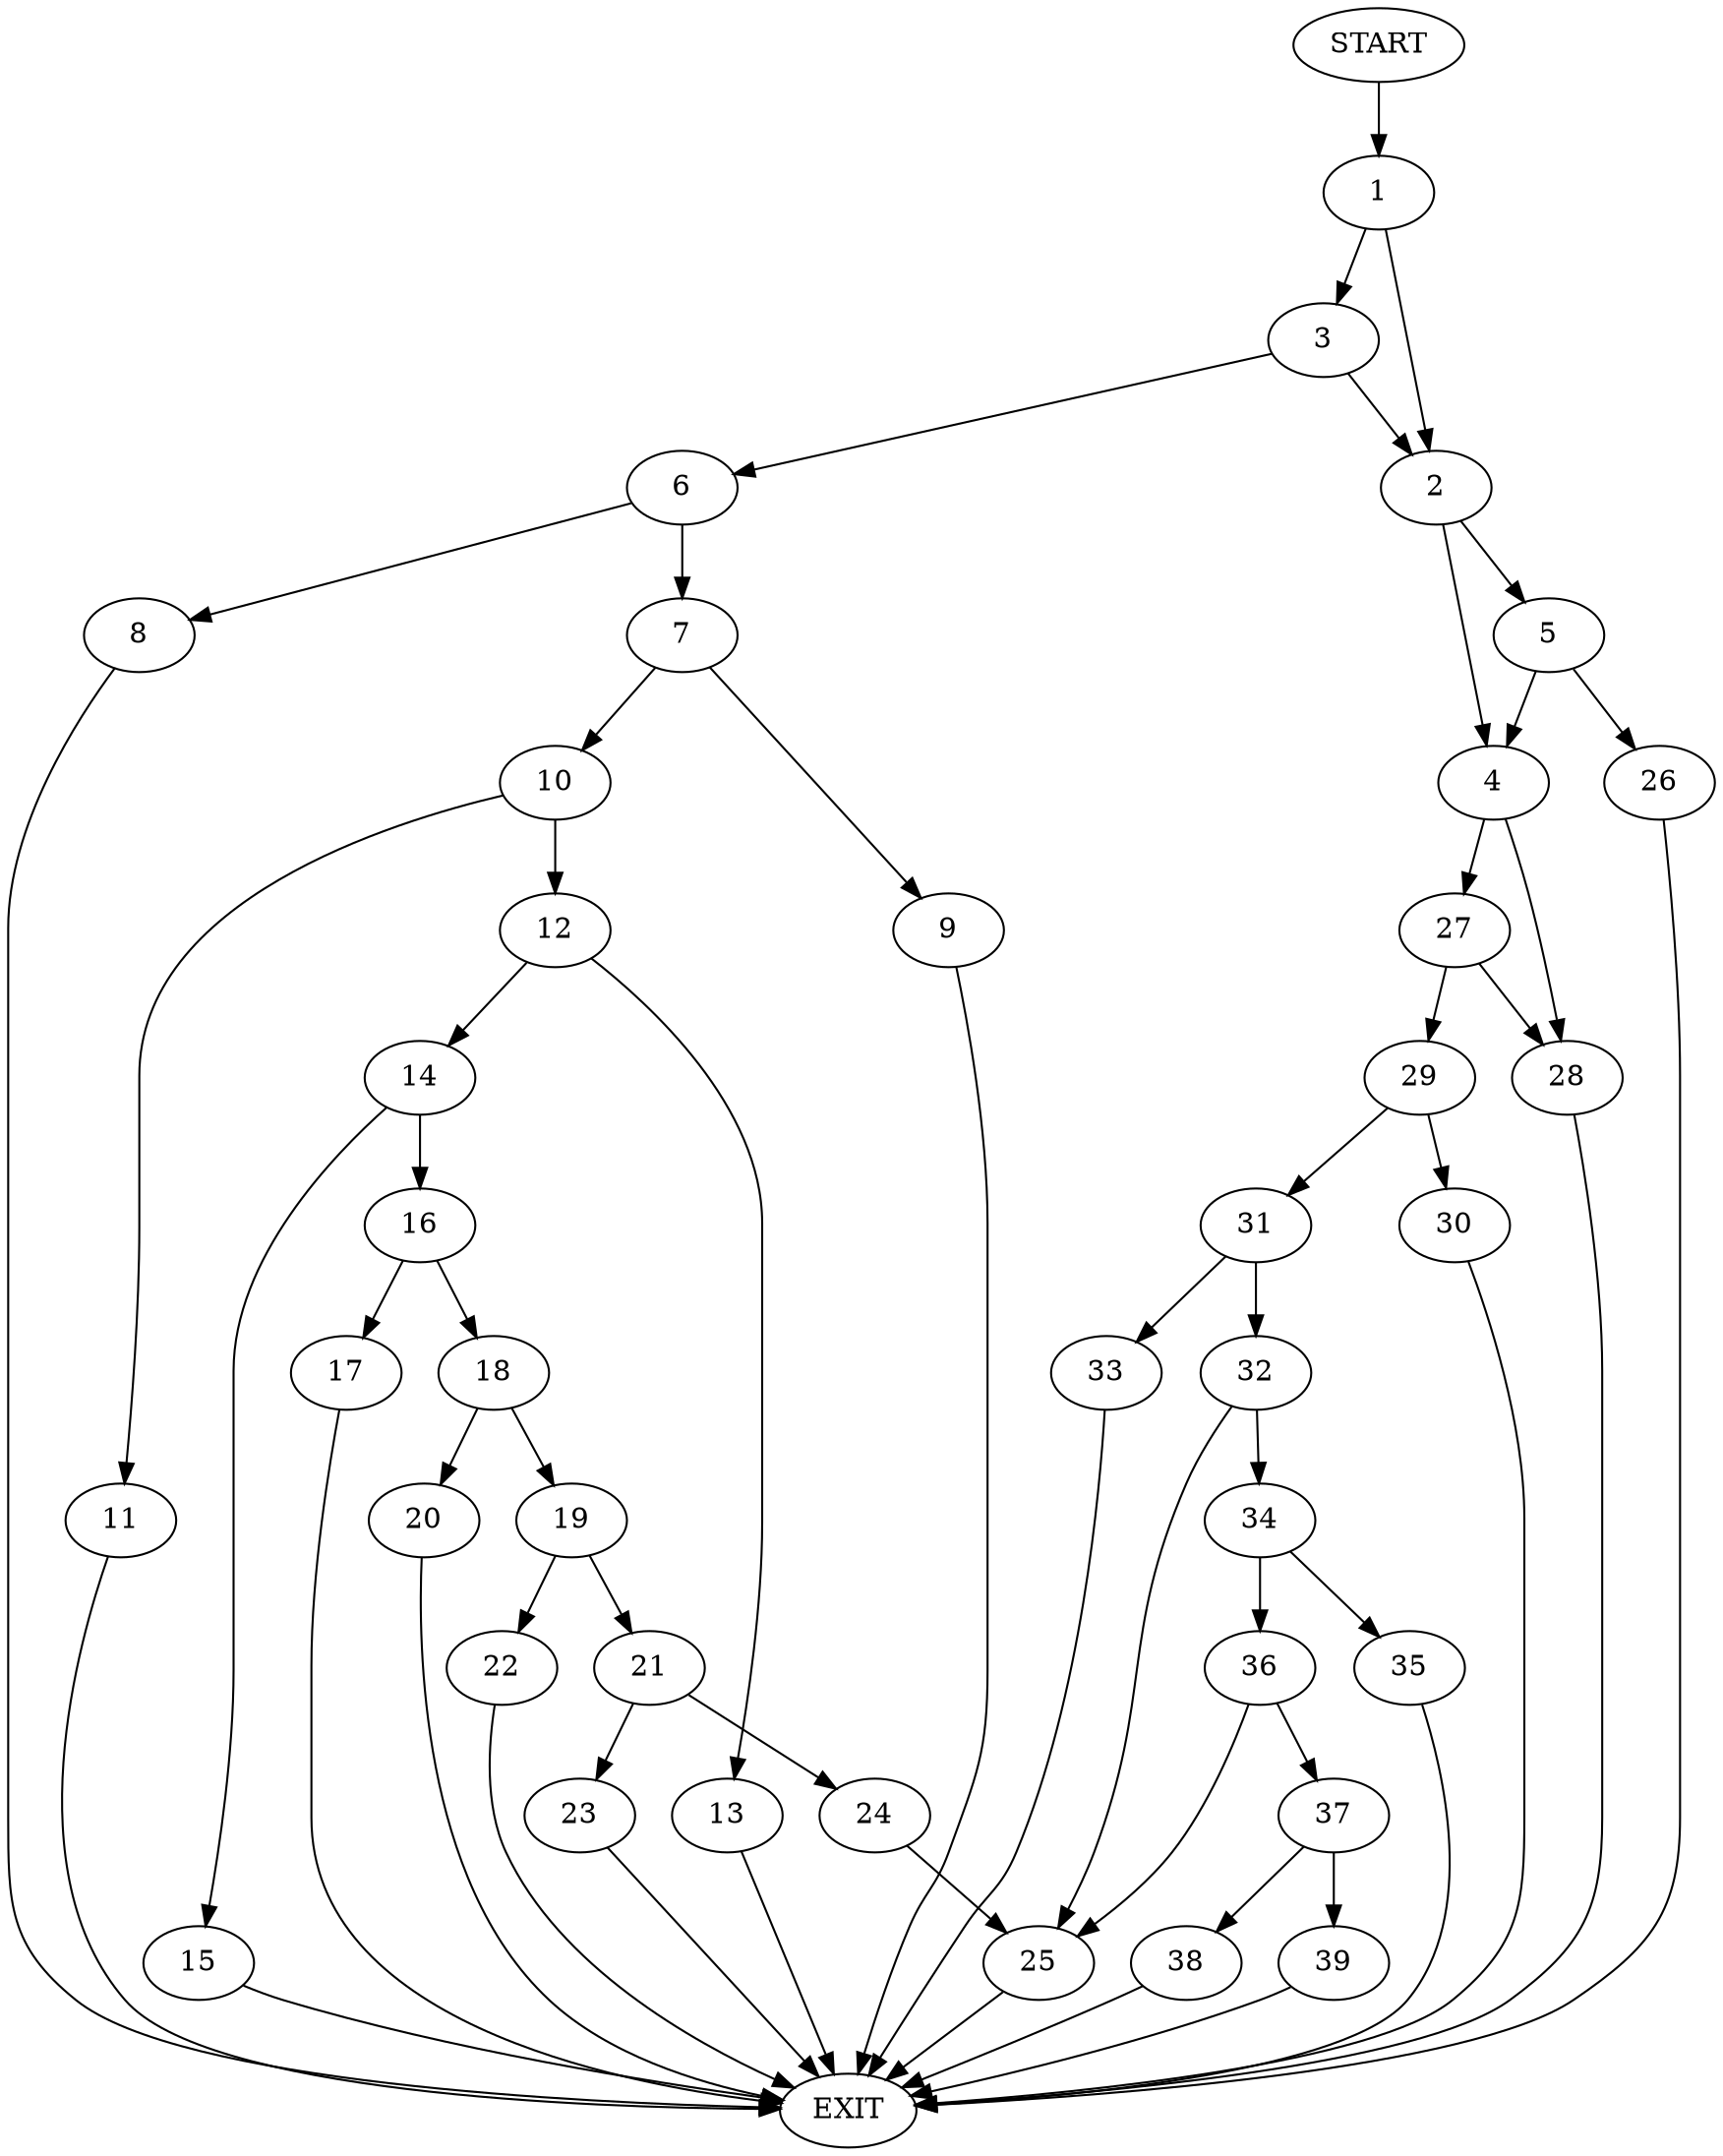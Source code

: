 digraph {
0 [label="START"]
40 [label="EXIT"]
0 -> 1
1 -> 2
1 -> 3
2 -> 4
2 -> 5
3 -> 2
3 -> 6
6 -> 7
6 -> 8
7 -> 9
7 -> 10
8 -> 40
9 -> 40
10 -> 11
10 -> 12
11 -> 40
12 -> 13
12 -> 14
14 -> 15
14 -> 16
13 -> 40
15 -> 40
16 -> 17
16 -> 18
18 -> 19
18 -> 20
17 -> 40
20 -> 40
19 -> 21
19 -> 22
21 -> 23
21 -> 24
22 -> 40
24 -> 25
23 -> 40
25 -> 40
5 -> 4
5 -> 26
4 -> 27
4 -> 28
26 -> 40
28 -> 40
27 -> 28
27 -> 29
29 -> 30
29 -> 31
30 -> 40
31 -> 32
31 -> 33
33 -> 40
32 -> 34
32 -> 25
34 -> 35
34 -> 36
35 -> 40
36 -> 37
36 -> 25
37 -> 38
37 -> 39
39 -> 40
38 -> 40
}
